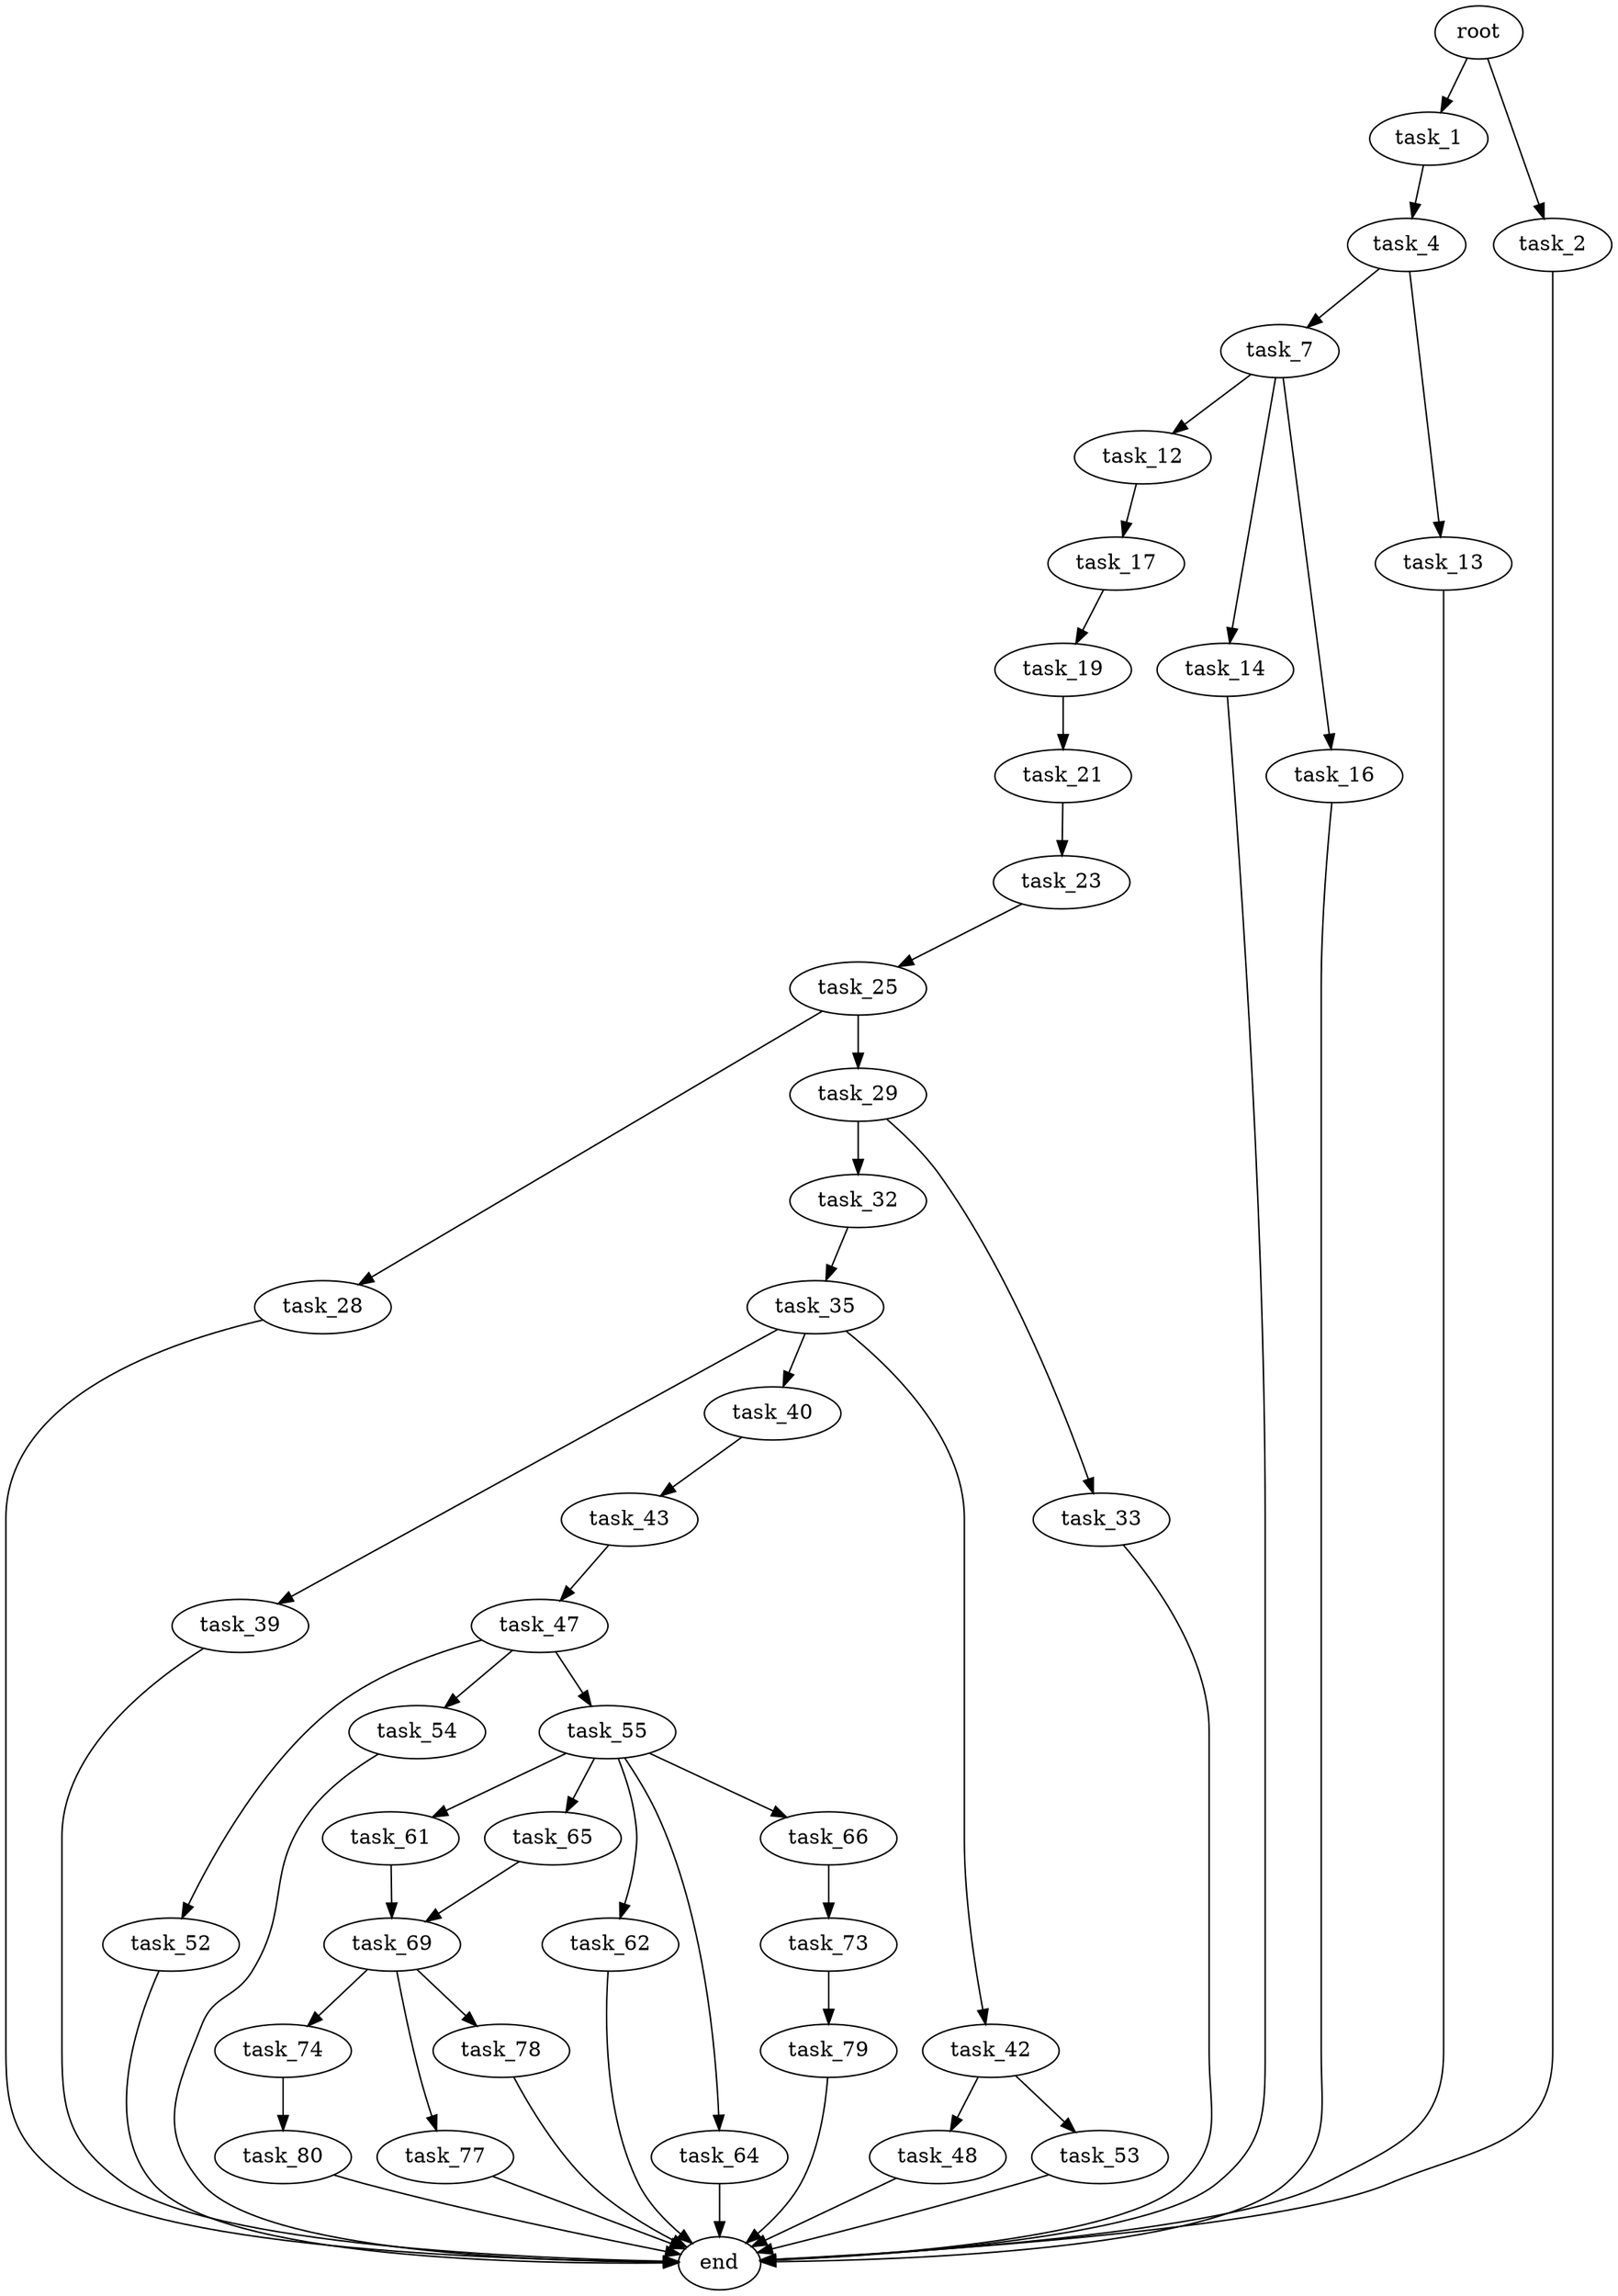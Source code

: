 digraph G {
  root [size="0.000000"];
  task_1 [size="368293445632.000000"];
  task_2 [size="211020517428.000000"];
  task_4 [size="37106674577.000000"];
  task_7 [size="5427799638.000000"];
  task_12 [size="548370788484.000000"];
  task_13 [size="782757789696.000000"];
  task_14 [size="26553644289.000000"];
  task_16 [size="231928233984.000000"];
  task_17 [size="231928233984.000000"];
  task_19 [size="1146899141907.000000"];
  task_21 [size="756316743499.000000"];
  task_23 [size="134217728000.000000"];
  task_25 [size="549755813888.000000"];
  task_28 [size="8589934592.000000"];
  task_29 [size="729099706.000000"];
  task_32 [size="549755813888.000000"];
  task_33 [size="289831159473.000000"];
  task_35 [size="330594757233.000000"];
  task_39 [size="553065002397.000000"];
  task_40 [size="68719476736.000000"];
  task_42 [size="24431791182.000000"];
  task_43 [size="515361908559.000000"];
  task_47 [size="138383917942.000000"];
  task_48 [size="24607170163.000000"];
  task_52 [size="563170774382.000000"];
  task_53 [size="1073741824000.000000"];
  task_54 [size="14027702868.000000"];
  task_55 [size="782757789696.000000"];
  task_61 [size="19488792627.000000"];
  task_62 [size="549755813888.000000"];
  task_64 [size="100355257186.000000"];
  task_65 [size="2628615161.000000"];
  task_66 [size="43114267999.000000"];
  task_69 [size="756479654826.000000"];
  task_73 [size="231928233984.000000"];
  task_74 [size="134217728000.000000"];
  task_77 [size="17810893668.000000"];
  task_78 [size="30187583609.000000"];
  task_79 [size="123971206712.000000"];
  task_80 [size="231928233984.000000"];
  end [size="0.000000"];

  root -> task_1 [size="1.000000"];
  root -> task_2 [size="1.000000"];
  task_1 -> task_4 [size="411041792.000000"];
  task_2 -> end [size="1.000000"];
  task_4 -> task_7 [size="679477248.000000"];
  task_4 -> task_13 [size="679477248.000000"];
  task_7 -> task_12 [size="134217728.000000"];
  task_7 -> task_14 [size="134217728.000000"];
  task_7 -> task_16 [size="134217728.000000"];
  task_12 -> task_17 [size="536870912.000000"];
  task_13 -> end [size="1.000000"];
  task_14 -> end [size="1.000000"];
  task_16 -> end [size="1.000000"];
  task_17 -> task_19 [size="301989888.000000"];
  task_19 -> task_21 [size="838860800.000000"];
  task_21 -> task_23 [size="679477248.000000"];
  task_23 -> task_25 [size="209715200.000000"];
  task_25 -> task_28 [size="536870912.000000"];
  task_25 -> task_29 [size="536870912.000000"];
  task_28 -> end [size="1.000000"];
  task_29 -> task_32 [size="75497472.000000"];
  task_29 -> task_33 [size="75497472.000000"];
  task_32 -> task_35 [size="536870912.000000"];
  task_33 -> end [size="1.000000"];
  task_35 -> task_39 [size="209715200.000000"];
  task_35 -> task_40 [size="209715200.000000"];
  task_35 -> task_42 [size="209715200.000000"];
  task_39 -> end [size="1.000000"];
  task_40 -> task_43 [size="134217728.000000"];
  task_42 -> task_48 [size="838860800.000000"];
  task_42 -> task_53 [size="838860800.000000"];
  task_43 -> task_47 [size="411041792.000000"];
  task_47 -> task_52 [size="301989888.000000"];
  task_47 -> task_54 [size="301989888.000000"];
  task_47 -> task_55 [size="301989888.000000"];
  task_48 -> end [size="1.000000"];
  task_52 -> end [size="1.000000"];
  task_53 -> end [size="1.000000"];
  task_54 -> end [size="1.000000"];
  task_55 -> task_61 [size="679477248.000000"];
  task_55 -> task_62 [size="679477248.000000"];
  task_55 -> task_64 [size="679477248.000000"];
  task_55 -> task_65 [size="679477248.000000"];
  task_55 -> task_66 [size="679477248.000000"];
  task_61 -> task_69 [size="33554432.000000"];
  task_62 -> end [size="1.000000"];
  task_64 -> end [size="1.000000"];
  task_65 -> task_69 [size="209715200.000000"];
  task_66 -> task_73 [size="838860800.000000"];
  task_69 -> task_74 [size="679477248.000000"];
  task_69 -> task_77 [size="679477248.000000"];
  task_69 -> task_78 [size="679477248.000000"];
  task_73 -> task_79 [size="301989888.000000"];
  task_74 -> task_80 [size="209715200.000000"];
  task_77 -> end [size="1.000000"];
  task_78 -> end [size="1.000000"];
  task_79 -> end [size="1.000000"];
  task_80 -> end [size="1.000000"];
}
